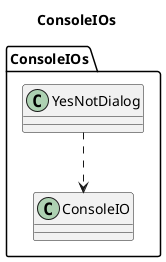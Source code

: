 @startuml ConsoleIOs
title ConsoleIOs
namespace ConsoleIOs{
    YesNotDialog ..> ConsoleIO
}
@enduml